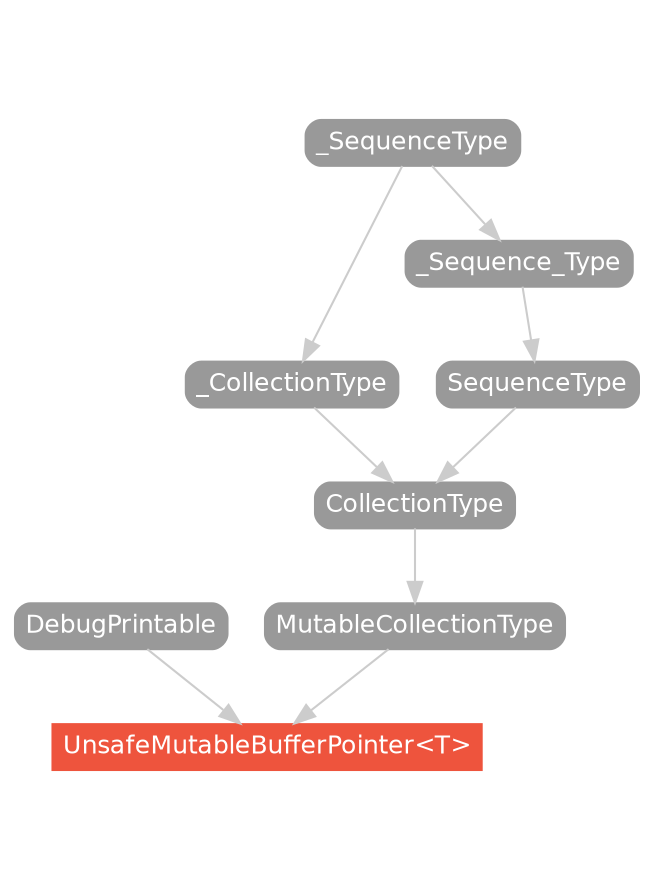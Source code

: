 strict digraph "UnsafeMutableBufferPointer<T> - Type Hierarchy - SwiftDoc.org" {
    pad="0.1,0.8"
    node [shape=box, style="filled,rounded", color="#999999", fillcolor="#999999", fontcolor=white, fontname=Helvetica, fontnames="Helvetica,sansserif", fontsize=12, margin="0.07,0.05", height="0.3"]
    edge [color="#cccccc"]
    "CollectionType" [URL="/protocol/CollectionType/"]
    "DebugPrintable" [URL="/protocol/DebugPrintable/"]
    "MutableCollectionType" [URL="/protocol/MutableCollectionType/"]
    "SequenceType" [URL="/protocol/SequenceType/"]
    "UnsafeMutableBufferPointer<T>" [URL="/type/UnsafeMutableBufferPointer/", style="filled", fillcolor="#ee543d", color="#ee543d"]
    "_CollectionType" [URL="/protocol/_CollectionType/"]
    "_SequenceType" [URL="/protocol/_SequenceType/"]
    "_Sequence_Type" [URL="/protocol/_Sequence_Type/"]    "MutableCollectionType" -> "UnsafeMutableBufferPointer<T>"
    "DebugPrintable" -> "UnsafeMutableBufferPointer<T>"
    "CollectionType" -> "MutableCollectionType"
    "_CollectionType" -> "CollectionType"
    "SequenceType" -> "CollectionType"
    "_SequenceType" -> "_CollectionType"
    "_Sequence_Type" -> "SequenceType"
    "_SequenceType" -> "_Sequence_Type"
    subgraph Types {
        rank = max; "UnsafeMutableBufferPointer<T>";
    }
}